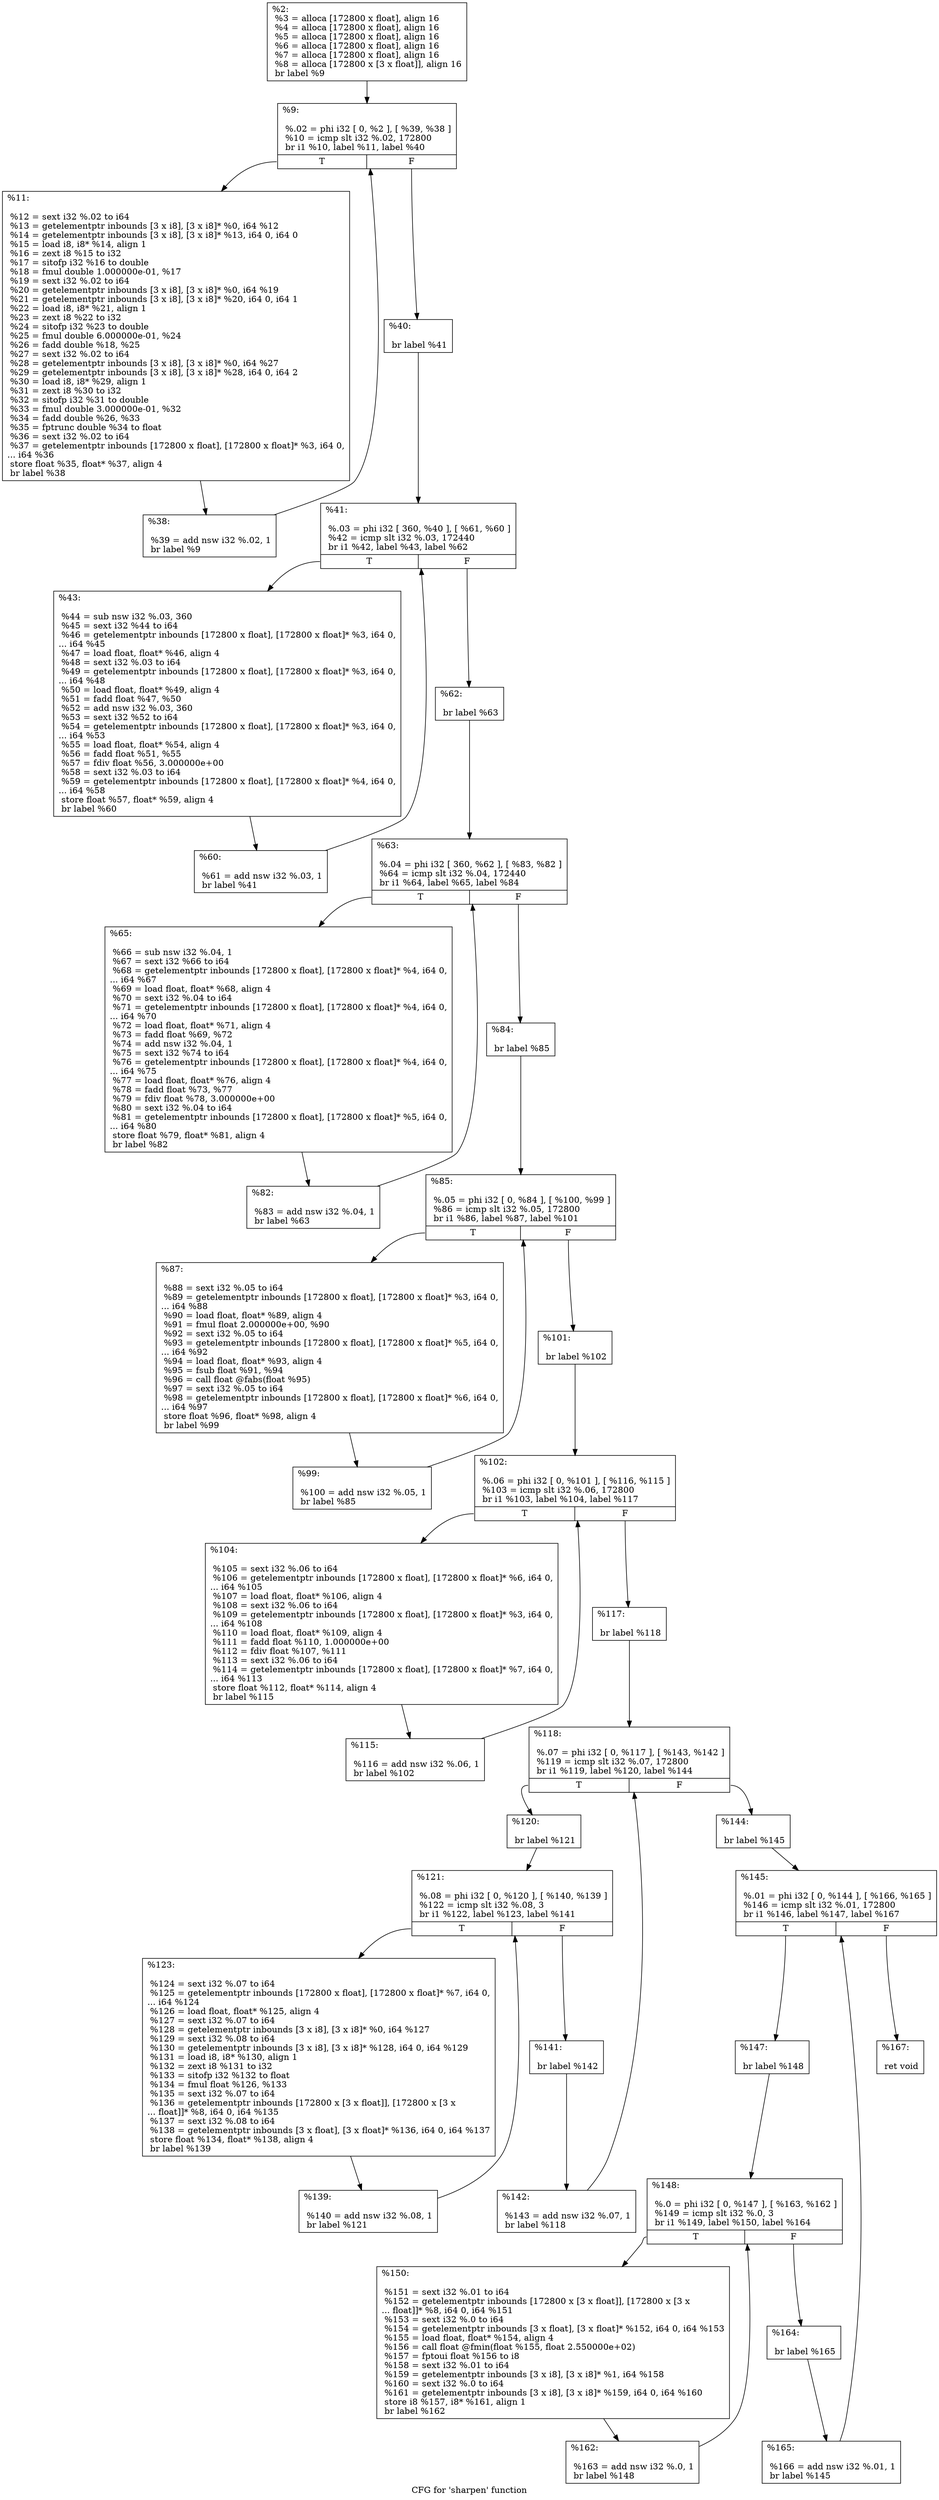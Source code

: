 digraph "CFG for 'sharpen' function" {
	label="CFG for 'sharpen' function";

	Node0x3752ee0 [shape=record,label="{%2:\l  %3 = alloca [172800 x float], align 16\l  %4 = alloca [172800 x float], align 16\l  %5 = alloca [172800 x float], align 16\l  %6 = alloca [172800 x float], align 16\l  %7 = alloca [172800 x float], align 16\l  %8 = alloca [172800 x [3 x float]], align 16\l  br label %9\l}"];
	Node0x3752ee0 -> Node0x3752f30;
	Node0x3752f30 [shape=record,label="{%9:\l\l  %.02 = phi i32 [ 0, %2 ], [ %39, %38 ]\l  %10 = icmp slt i32 %.02, 172800\l  br i1 %10, label %11, label %40\l|{<s0>T|<s1>F}}"];
	Node0x3752f30:s0 -> Node0x3752f80;
	Node0x3752f30:s1 -> Node0x3753020;
	Node0x3752f80 [shape=record,label="{%11:\l\l  %12 = sext i32 %.02 to i64\l  %13 = getelementptr inbounds [3 x i8], [3 x i8]* %0, i64 %12\l  %14 = getelementptr inbounds [3 x i8], [3 x i8]* %13, i64 0, i64 0\l  %15 = load i8, i8* %14, align 1\l  %16 = zext i8 %15 to i32\l  %17 = sitofp i32 %16 to double\l  %18 = fmul double 1.000000e-01, %17\l  %19 = sext i32 %.02 to i64\l  %20 = getelementptr inbounds [3 x i8], [3 x i8]* %0, i64 %19\l  %21 = getelementptr inbounds [3 x i8], [3 x i8]* %20, i64 0, i64 1\l  %22 = load i8, i8* %21, align 1\l  %23 = zext i8 %22 to i32\l  %24 = sitofp i32 %23 to double\l  %25 = fmul double 6.000000e-01, %24\l  %26 = fadd double %18, %25\l  %27 = sext i32 %.02 to i64\l  %28 = getelementptr inbounds [3 x i8], [3 x i8]* %0, i64 %27\l  %29 = getelementptr inbounds [3 x i8], [3 x i8]* %28, i64 0, i64 2\l  %30 = load i8, i8* %29, align 1\l  %31 = zext i8 %30 to i32\l  %32 = sitofp i32 %31 to double\l  %33 = fmul double 3.000000e-01, %32\l  %34 = fadd double %26, %33\l  %35 = fptrunc double %34 to float\l  %36 = sext i32 %.02 to i64\l  %37 = getelementptr inbounds [172800 x float], [172800 x float]* %3, i64 0,\l... i64 %36\l  store float %35, float* %37, align 4\l  br label %38\l}"];
	Node0x3752f80 -> Node0x3752fd0;
	Node0x3752fd0 [shape=record,label="{%38:\l\l  %39 = add nsw i32 %.02, 1\l  br label %9\l}"];
	Node0x3752fd0 -> Node0x3752f30;
	Node0x3753020 [shape=record,label="{%40:\l\l  br label %41\l}"];
	Node0x3753020 -> Node0x3753070;
	Node0x3753070 [shape=record,label="{%41:\l\l  %.03 = phi i32 [ 360, %40 ], [ %61, %60 ]\l  %42 = icmp slt i32 %.03, 172440\l  br i1 %42, label %43, label %62\l|{<s0>T|<s1>F}}"];
	Node0x3753070:s0 -> Node0x37530c0;
	Node0x3753070:s1 -> Node0x3753160;
	Node0x37530c0 [shape=record,label="{%43:\l\l  %44 = sub nsw i32 %.03, 360\l  %45 = sext i32 %44 to i64\l  %46 = getelementptr inbounds [172800 x float], [172800 x float]* %3, i64 0,\l... i64 %45\l  %47 = load float, float* %46, align 4\l  %48 = sext i32 %.03 to i64\l  %49 = getelementptr inbounds [172800 x float], [172800 x float]* %3, i64 0,\l... i64 %48\l  %50 = load float, float* %49, align 4\l  %51 = fadd float %47, %50\l  %52 = add nsw i32 %.03, 360\l  %53 = sext i32 %52 to i64\l  %54 = getelementptr inbounds [172800 x float], [172800 x float]* %3, i64 0,\l... i64 %53\l  %55 = load float, float* %54, align 4\l  %56 = fadd float %51, %55\l  %57 = fdiv float %56, 3.000000e+00\l  %58 = sext i32 %.03 to i64\l  %59 = getelementptr inbounds [172800 x float], [172800 x float]* %4, i64 0,\l... i64 %58\l  store float %57, float* %59, align 4\l  br label %60\l}"];
	Node0x37530c0 -> Node0x3753110;
	Node0x3753110 [shape=record,label="{%60:\l\l  %61 = add nsw i32 %.03, 1\l  br label %41\l}"];
	Node0x3753110 -> Node0x3753070;
	Node0x3753160 [shape=record,label="{%62:\l\l  br label %63\l}"];
	Node0x3753160 -> Node0x37531b0;
	Node0x37531b0 [shape=record,label="{%63:\l\l  %.04 = phi i32 [ 360, %62 ], [ %83, %82 ]\l  %64 = icmp slt i32 %.04, 172440\l  br i1 %64, label %65, label %84\l|{<s0>T|<s1>F}}"];
	Node0x37531b0:s0 -> Node0x3753200;
	Node0x37531b0:s1 -> Node0x37532a0;
	Node0x3753200 [shape=record,label="{%65:\l\l  %66 = sub nsw i32 %.04, 1\l  %67 = sext i32 %66 to i64\l  %68 = getelementptr inbounds [172800 x float], [172800 x float]* %4, i64 0,\l... i64 %67\l  %69 = load float, float* %68, align 4\l  %70 = sext i32 %.04 to i64\l  %71 = getelementptr inbounds [172800 x float], [172800 x float]* %4, i64 0,\l... i64 %70\l  %72 = load float, float* %71, align 4\l  %73 = fadd float %69, %72\l  %74 = add nsw i32 %.04, 1\l  %75 = sext i32 %74 to i64\l  %76 = getelementptr inbounds [172800 x float], [172800 x float]* %4, i64 0,\l... i64 %75\l  %77 = load float, float* %76, align 4\l  %78 = fadd float %73, %77\l  %79 = fdiv float %78, 3.000000e+00\l  %80 = sext i32 %.04 to i64\l  %81 = getelementptr inbounds [172800 x float], [172800 x float]* %5, i64 0,\l... i64 %80\l  store float %79, float* %81, align 4\l  br label %82\l}"];
	Node0x3753200 -> Node0x3753250;
	Node0x3753250 [shape=record,label="{%82:\l\l  %83 = add nsw i32 %.04, 1\l  br label %63\l}"];
	Node0x3753250 -> Node0x37531b0;
	Node0x37532a0 [shape=record,label="{%84:\l\l  br label %85\l}"];
	Node0x37532a0 -> Node0x37532f0;
	Node0x37532f0 [shape=record,label="{%85:\l\l  %.05 = phi i32 [ 0, %84 ], [ %100, %99 ]\l  %86 = icmp slt i32 %.05, 172800\l  br i1 %86, label %87, label %101\l|{<s0>T|<s1>F}}"];
	Node0x37532f0:s0 -> Node0x3753340;
	Node0x37532f0:s1 -> Node0x37533e0;
	Node0x3753340 [shape=record,label="{%87:\l\l  %88 = sext i32 %.05 to i64\l  %89 = getelementptr inbounds [172800 x float], [172800 x float]* %3, i64 0,\l... i64 %88\l  %90 = load float, float* %89, align 4\l  %91 = fmul float 2.000000e+00, %90\l  %92 = sext i32 %.05 to i64\l  %93 = getelementptr inbounds [172800 x float], [172800 x float]* %5, i64 0,\l... i64 %92\l  %94 = load float, float* %93, align 4\l  %95 = fsub float %91, %94\l  %96 = call float @fabs(float %95)\l  %97 = sext i32 %.05 to i64\l  %98 = getelementptr inbounds [172800 x float], [172800 x float]* %6, i64 0,\l... i64 %97\l  store float %96, float* %98, align 4\l  br label %99\l}"];
	Node0x3753340 -> Node0x3753390;
	Node0x3753390 [shape=record,label="{%99:\l\l  %100 = add nsw i32 %.05, 1\l  br label %85\l}"];
	Node0x3753390 -> Node0x37532f0;
	Node0x37533e0 [shape=record,label="{%101:\l\l  br label %102\l}"];
	Node0x37533e0 -> Node0x3753430;
	Node0x3753430 [shape=record,label="{%102:\l\l  %.06 = phi i32 [ 0, %101 ], [ %116, %115 ]\l  %103 = icmp slt i32 %.06, 172800\l  br i1 %103, label %104, label %117\l|{<s0>T|<s1>F}}"];
	Node0x3753430:s0 -> Node0x3753480;
	Node0x3753430:s1 -> Node0x3753520;
	Node0x3753480 [shape=record,label="{%104:\l\l  %105 = sext i32 %.06 to i64\l  %106 = getelementptr inbounds [172800 x float], [172800 x float]* %6, i64 0,\l... i64 %105\l  %107 = load float, float* %106, align 4\l  %108 = sext i32 %.06 to i64\l  %109 = getelementptr inbounds [172800 x float], [172800 x float]* %3, i64 0,\l... i64 %108\l  %110 = load float, float* %109, align 4\l  %111 = fadd float %110, 1.000000e+00\l  %112 = fdiv float %107, %111\l  %113 = sext i32 %.06 to i64\l  %114 = getelementptr inbounds [172800 x float], [172800 x float]* %7, i64 0,\l... i64 %113\l  store float %112, float* %114, align 4\l  br label %115\l}"];
	Node0x3753480 -> Node0x37534d0;
	Node0x37534d0 [shape=record,label="{%115:\l\l  %116 = add nsw i32 %.06, 1\l  br label %102\l}"];
	Node0x37534d0 -> Node0x3753430;
	Node0x3753520 [shape=record,label="{%117:\l\l  br label %118\l}"];
	Node0x3753520 -> Node0x3753570;
	Node0x3753570 [shape=record,label="{%118:\l\l  %.07 = phi i32 [ 0, %117 ], [ %143, %142 ]\l  %119 = icmp slt i32 %.07, 172800\l  br i1 %119, label %120, label %144\l|{<s0>T|<s1>F}}"];
	Node0x3753570:s0 -> Node0x3758400;
	Node0x3753570:s1 -> Node0x37585e0;
	Node0x3758400 [shape=record,label="{%120:\l\l  br label %121\l}"];
	Node0x3758400 -> Node0x3758450;
	Node0x3758450 [shape=record,label="{%121:\l\l  %.08 = phi i32 [ 0, %120 ], [ %140, %139 ]\l  %122 = icmp slt i32 %.08, 3\l  br i1 %122, label %123, label %141\l|{<s0>T|<s1>F}}"];
	Node0x3758450:s0 -> Node0x37584a0;
	Node0x3758450:s1 -> Node0x3758540;
	Node0x37584a0 [shape=record,label="{%123:\l\l  %124 = sext i32 %.07 to i64\l  %125 = getelementptr inbounds [172800 x float], [172800 x float]* %7, i64 0,\l... i64 %124\l  %126 = load float, float* %125, align 4\l  %127 = sext i32 %.07 to i64\l  %128 = getelementptr inbounds [3 x i8], [3 x i8]* %0, i64 %127\l  %129 = sext i32 %.08 to i64\l  %130 = getelementptr inbounds [3 x i8], [3 x i8]* %128, i64 0, i64 %129\l  %131 = load i8, i8* %130, align 1\l  %132 = zext i8 %131 to i32\l  %133 = sitofp i32 %132 to float\l  %134 = fmul float %126, %133\l  %135 = sext i32 %.07 to i64\l  %136 = getelementptr inbounds [172800 x [3 x float]], [172800 x [3 x\l... float]]* %8, i64 0, i64 %135\l  %137 = sext i32 %.08 to i64\l  %138 = getelementptr inbounds [3 x float], [3 x float]* %136, i64 0, i64 %137\l  store float %134, float* %138, align 4\l  br label %139\l}"];
	Node0x37584a0 -> Node0x37584f0;
	Node0x37584f0 [shape=record,label="{%139:\l\l  %140 = add nsw i32 %.08, 1\l  br label %121\l}"];
	Node0x37584f0 -> Node0x3758450;
	Node0x3758540 [shape=record,label="{%141:\l\l  br label %142\l}"];
	Node0x3758540 -> Node0x3758590;
	Node0x3758590 [shape=record,label="{%142:\l\l  %143 = add nsw i32 %.07, 1\l  br label %118\l}"];
	Node0x3758590 -> Node0x3753570;
	Node0x37585e0 [shape=record,label="{%144:\l\l  br label %145\l}"];
	Node0x37585e0 -> Node0x3758630;
	Node0x3758630 [shape=record,label="{%145:\l\l  %.01 = phi i32 [ 0, %144 ], [ %166, %165 ]\l  %146 = icmp slt i32 %.01, 172800\l  br i1 %146, label %147, label %167\l|{<s0>T|<s1>F}}"];
	Node0x3758630:s0 -> Node0x3758680;
	Node0x3758630:s1 -> Node0x3758860;
	Node0x3758680 [shape=record,label="{%147:\l\l  br label %148\l}"];
	Node0x3758680 -> Node0x37586d0;
	Node0x37586d0 [shape=record,label="{%148:\l\l  %.0 = phi i32 [ 0, %147 ], [ %163, %162 ]\l  %149 = icmp slt i32 %.0, 3\l  br i1 %149, label %150, label %164\l|{<s0>T|<s1>F}}"];
	Node0x37586d0:s0 -> Node0x3758720;
	Node0x37586d0:s1 -> Node0x37587c0;
	Node0x3758720 [shape=record,label="{%150:\l\l  %151 = sext i32 %.01 to i64\l  %152 = getelementptr inbounds [172800 x [3 x float]], [172800 x [3 x\l... float]]* %8, i64 0, i64 %151\l  %153 = sext i32 %.0 to i64\l  %154 = getelementptr inbounds [3 x float], [3 x float]* %152, i64 0, i64 %153\l  %155 = load float, float* %154, align 4\l  %156 = call float @fmin(float %155, float 2.550000e+02)\l  %157 = fptoui float %156 to i8\l  %158 = sext i32 %.01 to i64\l  %159 = getelementptr inbounds [3 x i8], [3 x i8]* %1, i64 %158\l  %160 = sext i32 %.0 to i64\l  %161 = getelementptr inbounds [3 x i8], [3 x i8]* %159, i64 0, i64 %160\l  store i8 %157, i8* %161, align 1\l  br label %162\l}"];
	Node0x3758720 -> Node0x3758770;
	Node0x3758770 [shape=record,label="{%162:\l\l  %163 = add nsw i32 %.0, 1\l  br label %148\l}"];
	Node0x3758770 -> Node0x37586d0;
	Node0x37587c0 [shape=record,label="{%164:\l\l  br label %165\l}"];
	Node0x37587c0 -> Node0x3758810;
	Node0x3758810 [shape=record,label="{%165:\l\l  %166 = add nsw i32 %.01, 1\l  br label %145\l}"];
	Node0x3758810 -> Node0x3758630;
	Node0x3758860 [shape=record,label="{%167:\l\l  ret void\l}"];
}
